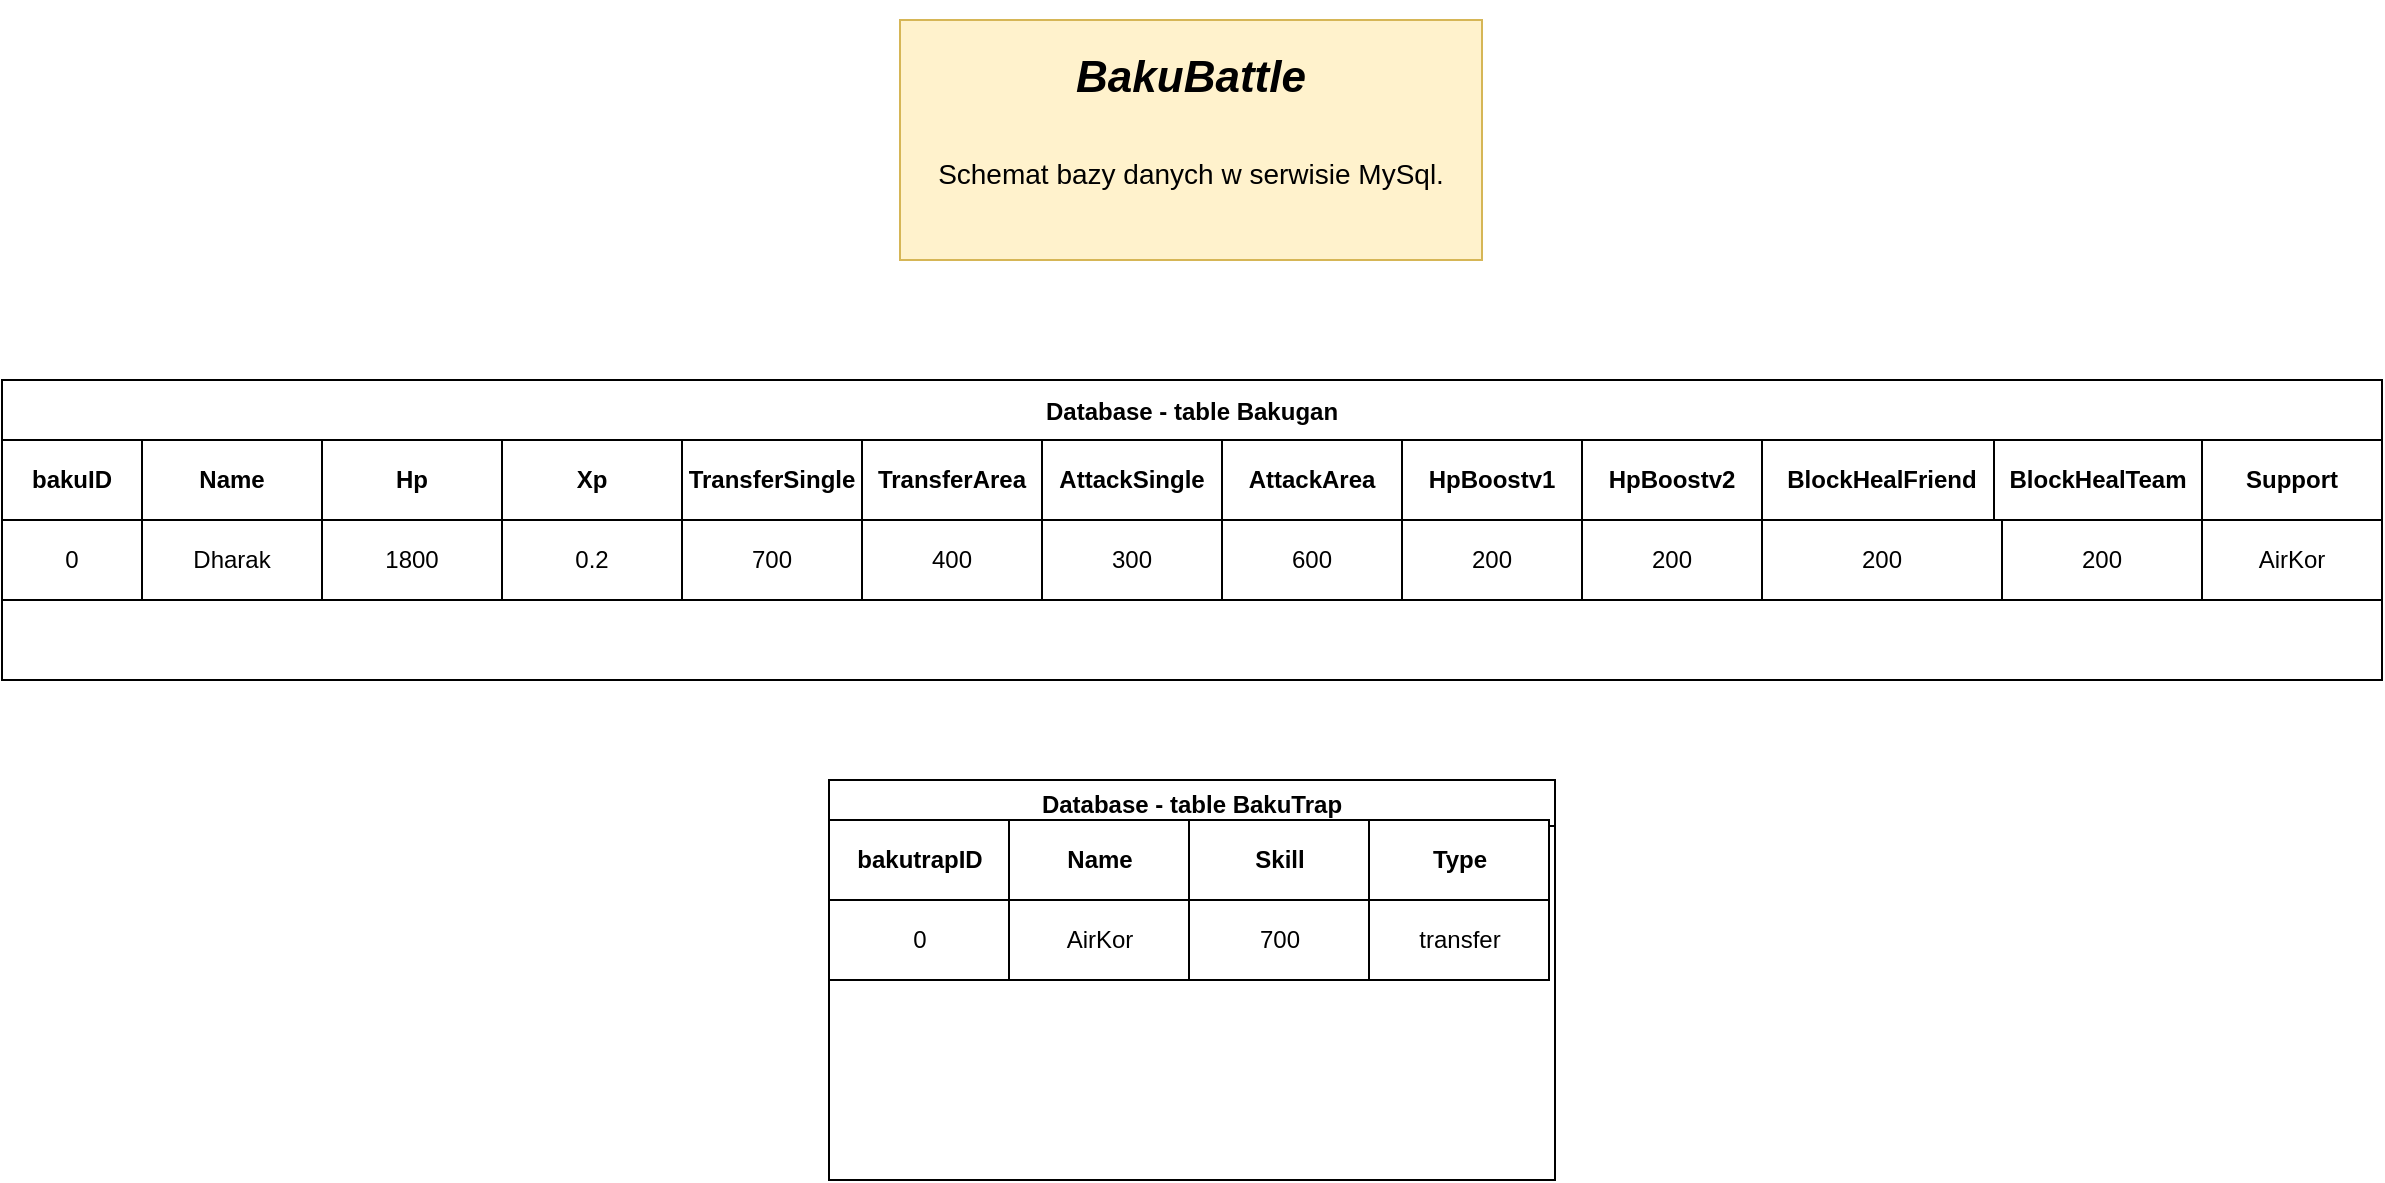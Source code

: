 <mxfile version="18.0.2" type="device"><diagram id="UO13dFiakDD8gHVzF-XP" name="Page-1"><mxGraphModel dx="2249" dy="737" grid="1" gridSize="10" guides="1" tooltips="1" connect="1" arrows="1" fold="1" page="1" pageScale="1" pageWidth="827" pageHeight="1169" math="0" shadow="0"><root><mxCell id="0"/><mxCell id="1" parent="0"/><mxCell id="KUQzToU8EYr94820qbIW-1" value="Database - table Bakugan" style="swimlane;startSize=30;" parent="1" vertex="1"><mxGeometry x="-181" y="190" width="1190" height="150" as="geometry"/></mxCell><mxCell id="KUQzToU8EYr94820qbIW-3" value="&lt;b&gt;Name&lt;/b&gt;" style="rounded=0;whiteSpace=wrap;html=1;" parent="KUQzToU8EYr94820qbIW-1" vertex="1"><mxGeometry x="70" y="30" width="90" height="40" as="geometry"/></mxCell><mxCell id="KUQzToU8EYr94820qbIW-4" value="&lt;b&gt;Hp&lt;/b&gt;" style="rounded=0;whiteSpace=wrap;html=1;" parent="KUQzToU8EYr94820qbIW-1" vertex="1"><mxGeometry x="160" y="30" width="90" height="40" as="geometry"/></mxCell><mxCell id="KUQzToU8EYr94820qbIW-6" value="&lt;b&gt;Xp&lt;/b&gt;" style="rounded=0;whiteSpace=wrap;html=1;" parent="KUQzToU8EYr94820qbIW-1" vertex="1"><mxGeometry x="250" y="30" width="90" height="40" as="geometry"/></mxCell><mxCell id="KUQzToU8EYr94820qbIW-7" value="&lt;b&gt;TransferSingle&lt;/b&gt;" style="rounded=0;whiteSpace=wrap;html=1;" parent="KUQzToU8EYr94820qbIW-1" vertex="1"><mxGeometry x="340" y="30" width="90" height="40" as="geometry"/></mxCell><mxCell id="KUQzToU8EYr94820qbIW-8" value="&lt;b&gt;TransferArea&lt;/b&gt;" style="rounded=0;whiteSpace=wrap;html=1;" parent="KUQzToU8EYr94820qbIW-1" vertex="1"><mxGeometry x="430" y="30" width="90" height="40" as="geometry"/></mxCell><mxCell id="KUQzToU8EYr94820qbIW-9" value="&lt;b&gt;AttackSingle&lt;/b&gt;" style="rounded=0;whiteSpace=wrap;html=1;" parent="KUQzToU8EYr94820qbIW-1" vertex="1"><mxGeometry x="520" y="30" width="90" height="40" as="geometry"/></mxCell><mxCell id="KUQzToU8EYr94820qbIW-10" value="&lt;b&gt;AttackArea&lt;/b&gt;" style="rounded=0;whiteSpace=wrap;html=1;" parent="KUQzToU8EYr94820qbIW-1" vertex="1"><mxGeometry x="610" y="30" width="90" height="40" as="geometry"/></mxCell><mxCell id="KUQzToU8EYr94820qbIW-13" value="&lt;b&gt;BlockHealFriend&lt;/b&gt;" style="rounded=0;whiteSpace=wrap;html=1;" parent="KUQzToU8EYr94820qbIW-1" vertex="1"><mxGeometry x="880" y="30" width="120" height="40" as="geometry"/></mxCell><mxCell id="KUQzToU8EYr94820qbIW-12" value="&lt;b&gt;HpBoostv2&lt;/b&gt;" style="rounded=0;whiteSpace=wrap;html=1;" parent="KUQzToU8EYr94820qbIW-1" vertex="1"><mxGeometry x="790" y="30" width="90" height="40" as="geometry"/></mxCell><mxCell id="KUQzToU8EYr94820qbIW-11" value="&lt;b&gt;HpBoostv1&lt;/b&gt;" style="rounded=0;whiteSpace=wrap;html=1;" parent="KUQzToU8EYr94820qbIW-1" vertex="1"><mxGeometry x="700" y="30" width="90" height="40" as="geometry"/></mxCell><mxCell id="KUQzToU8EYr94820qbIW-15" value="&lt;b&gt;BlockHealTeam&lt;/b&gt;" style="rounded=0;whiteSpace=wrap;html=1;" parent="KUQzToU8EYr94820qbIW-1" vertex="1"><mxGeometry x="996" y="30" width="104" height="40" as="geometry"/></mxCell><mxCell id="KUQzToU8EYr94820qbIW-17" value="&lt;b&gt;bakuID&lt;/b&gt;" style="rounded=0;whiteSpace=wrap;html=1;" parent="KUQzToU8EYr94820qbIW-1" vertex="1"><mxGeometry y="30" width="70" height="40" as="geometry"/></mxCell><mxCell id="KUQzToU8EYr94820qbIW-18" value="0" style="rounded=0;whiteSpace=wrap;html=1;" parent="KUQzToU8EYr94820qbIW-1" vertex="1"><mxGeometry y="70" width="70" height="40" as="geometry"/></mxCell><mxCell id="KUQzToU8EYr94820qbIW-19" value="Dharak" style="rounded=0;whiteSpace=wrap;html=1;" parent="KUQzToU8EYr94820qbIW-1" vertex="1"><mxGeometry x="70" y="70" width="90" height="40" as="geometry"/></mxCell><mxCell id="KUQzToU8EYr94820qbIW-20" value="1800" style="rounded=0;whiteSpace=wrap;html=1;" parent="KUQzToU8EYr94820qbIW-1" vertex="1"><mxGeometry x="160" y="70" width="90" height="40" as="geometry"/></mxCell><mxCell id="KUQzToU8EYr94820qbIW-21" value="0.2" style="rounded=0;whiteSpace=wrap;html=1;" parent="KUQzToU8EYr94820qbIW-1" vertex="1"><mxGeometry x="250" y="70" width="90" height="40" as="geometry"/></mxCell><mxCell id="KUQzToU8EYr94820qbIW-22" value="700" style="rounded=0;whiteSpace=wrap;html=1;" parent="KUQzToU8EYr94820qbIW-1" vertex="1"><mxGeometry x="340" y="70" width="90" height="40" as="geometry"/></mxCell><mxCell id="KUQzToU8EYr94820qbIW-23" value="&lt;div&gt;400&lt;/div&gt;" style="rounded=0;whiteSpace=wrap;html=1;" parent="KUQzToU8EYr94820qbIW-1" vertex="1"><mxGeometry x="430" y="70" width="90" height="40" as="geometry"/></mxCell><mxCell id="KUQzToU8EYr94820qbIW-26" value="&lt;div&gt;600&lt;/div&gt;" style="rounded=0;whiteSpace=wrap;html=1;" parent="KUQzToU8EYr94820qbIW-1" vertex="1"><mxGeometry x="610" y="70" width="90" height="40" as="geometry"/></mxCell><mxCell id="KUQzToU8EYr94820qbIW-25" value="&lt;div&gt;200&lt;/div&gt;" style="rounded=0;whiteSpace=wrap;html=1;" parent="KUQzToU8EYr94820qbIW-1" vertex="1"><mxGeometry x="700" y="70" width="90" height="40" as="geometry"/></mxCell><mxCell id="KUQzToU8EYr94820qbIW-24" value="&lt;div&gt;300&lt;/div&gt;" style="rounded=0;whiteSpace=wrap;html=1;" parent="KUQzToU8EYr94820qbIW-1" vertex="1"><mxGeometry x="520" y="70" width="90" height="40" as="geometry"/></mxCell><mxCell id="KUQzToU8EYr94820qbIW-29" value="&lt;div&gt;200&lt;/div&gt;" style="rounded=0;whiteSpace=wrap;html=1;" parent="KUQzToU8EYr94820qbIW-1" vertex="1"><mxGeometry x="1000" y="70" width="100" height="40" as="geometry"/></mxCell><mxCell id="KUQzToU8EYr94820qbIW-28" value="&lt;div&gt;200&lt;/div&gt;" style="rounded=0;whiteSpace=wrap;html=1;" parent="KUQzToU8EYr94820qbIW-1" vertex="1"><mxGeometry x="880" y="70" width="120" height="40" as="geometry"/></mxCell><mxCell id="KUQzToU8EYr94820qbIW-27" value="&lt;div&gt;200&lt;/div&gt;" style="rounded=0;whiteSpace=wrap;html=1;" parent="KUQzToU8EYr94820qbIW-1" vertex="1"><mxGeometry x="790" y="70" width="90" height="40" as="geometry"/></mxCell><mxCell id="KUQzToU8EYr94820qbIW-30" value="&lt;b&gt;Support&lt;/b&gt;" style="rounded=0;whiteSpace=wrap;html=1;" parent="KUQzToU8EYr94820qbIW-1" vertex="1"><mxGeometry x="1100" y="30" width="90" height="40" as="geometry"/></mxCell><mxCell id="KUQzToU8EYr94820qbIW-31" value="AirKor" style="rounded=0;whiteSpace=wrap;html=1;" parent="KUQzToU8EYr94820qbIW-1" vertex="1"><mxGeometry x="1100" y="70" width="90" height="40" as="geometry"/></mxCell><mxCell id="KUQzToU8EYr94820qbIW-2" value="&lt;br&gt;&lt;div&gt;&lt;i&gt;BakuBattle&lt;/i&gt;&lt;/div&gt;&lt;div&gt;&lt;br&gt;&lt;/div&gt;&lt;div style=&quot;font-size: 14px&quot; align=&quot;center&quot;&gt;&lt;span style=&quot;font-weight: normal&quot;&gt;Schemat bazy danych w serwisie MySql.&lt;/span&gt;&lt;br&gt;&lt;/div&gt;" style="text;html=1;strokeColor=#d6b656;fillColor=#fff2cc;spacing=5;spacingTop=-20;whiteSpace=wrap;overflow=hidden;rounded=0;fontFamily=Helvetica;align=center;fontStyle=1;fontSize=22;" parent="1" vertex="1"><mxGeometry x="268" y="10" width="291" height="120" as="geometry"/></mxCell><mxCell id="KUQzToU8EYr94820qbIW-32" value="Database - table BakuTrap" style="swimlane;" parent="1" vertex="1"><mxGeometry x="232.5" y="390" width="363" height="200" as="geometry"/></mxCell><mxCell id="KUQzToU8EYr94820qbIW-34" value="&lt;b&gt;bakutrapID&lt;/b&gt;" style="rounded=0;whiteSpace=wrap;html=1;" parent="KUQzToU8EYr94820qbIW-32" vertex="1"><mxGeometry y="20" width="90" height="40" as="geometry"/></mxCell><mxCell id="KUQzToU8EYr94820qbIW-35" value="&lt;b&gt;Name&lt;/b&gt;" style="rounded=0;whiteSpace=wrap;html=1;" parent="KUQzToU8EYr94820qbIW-32" vertex="1"><mxGeometry x="90" y="20" width="90" height="40" as="geometry"/></mxCell><mxCell id="KUQzToU8EYr94820qbIW-37" value="&lt;div&gt;&lt;b&gt;Skill&lt;/b&gt;&lt;/div&gt;" style="rounded=0;whiteSpace=wrap;html=1;" parent="KUQzToU8EYr94820qbIW-32" vertex="1"><mxGeometry x="180" y="20" width="90" height="40" as="geometry"/></mxCell><mxCell id="KUQzToU8EYr94820qbIW-38" value="0" style="rounded=0;whiteSpace=wrap;html=1;" parent="KUQzToU8EYr94820qbIW-32" vertex="1"><mxGeometry y="60" width="90" height="40" as="geometry"/></mxCell><mxCell id="KUQzToU8EYr94820qbIW-39" value="AirKor" style="rounded=0;whiteSpace=wrap;html=1;" parent="KUQzToU8EYr94820qbIW-32" vertex="1"><mxGeometry x="90" y="60" width="90" height="40" as="geometry"/></mxCell><mxCell id="KUQzToU8EYr94820qbIW-40" value="700" style="rounded=0;whiteSpace=wrap;html=1;" parent="KUQzToU8EYr94820qbIW-32" vertex="1"><mxGeometry x="180" y="60" width="90" height="40" as="geometry"/></mxCell><mxCell id="-0N6bU7BVGPWVQSjR99k-4" value="&lt;b&gt;Type&lt;/b&gt;" style="rounded=0;whiteSpace=wrap;html=1;" vertex="1" parent="KUQzToU8EYr94820qbIW-32"><mxGeometry x="270" y="20" width="90" height="40" as="geometry"/></mxCell><mxCell id="-0N6bU7BVGPWVQSjR99k-5" value="transfer" style="rounded=0;whiteSpace=wrap;html=1;" vertex="1" parent="KUQzToU8EYr94820qbIW-32"><mxGeometry x="270" y="60" width="90" height="40" as="geometry"/></mxCell></root></mxGraphModel></diagram></mxfile>